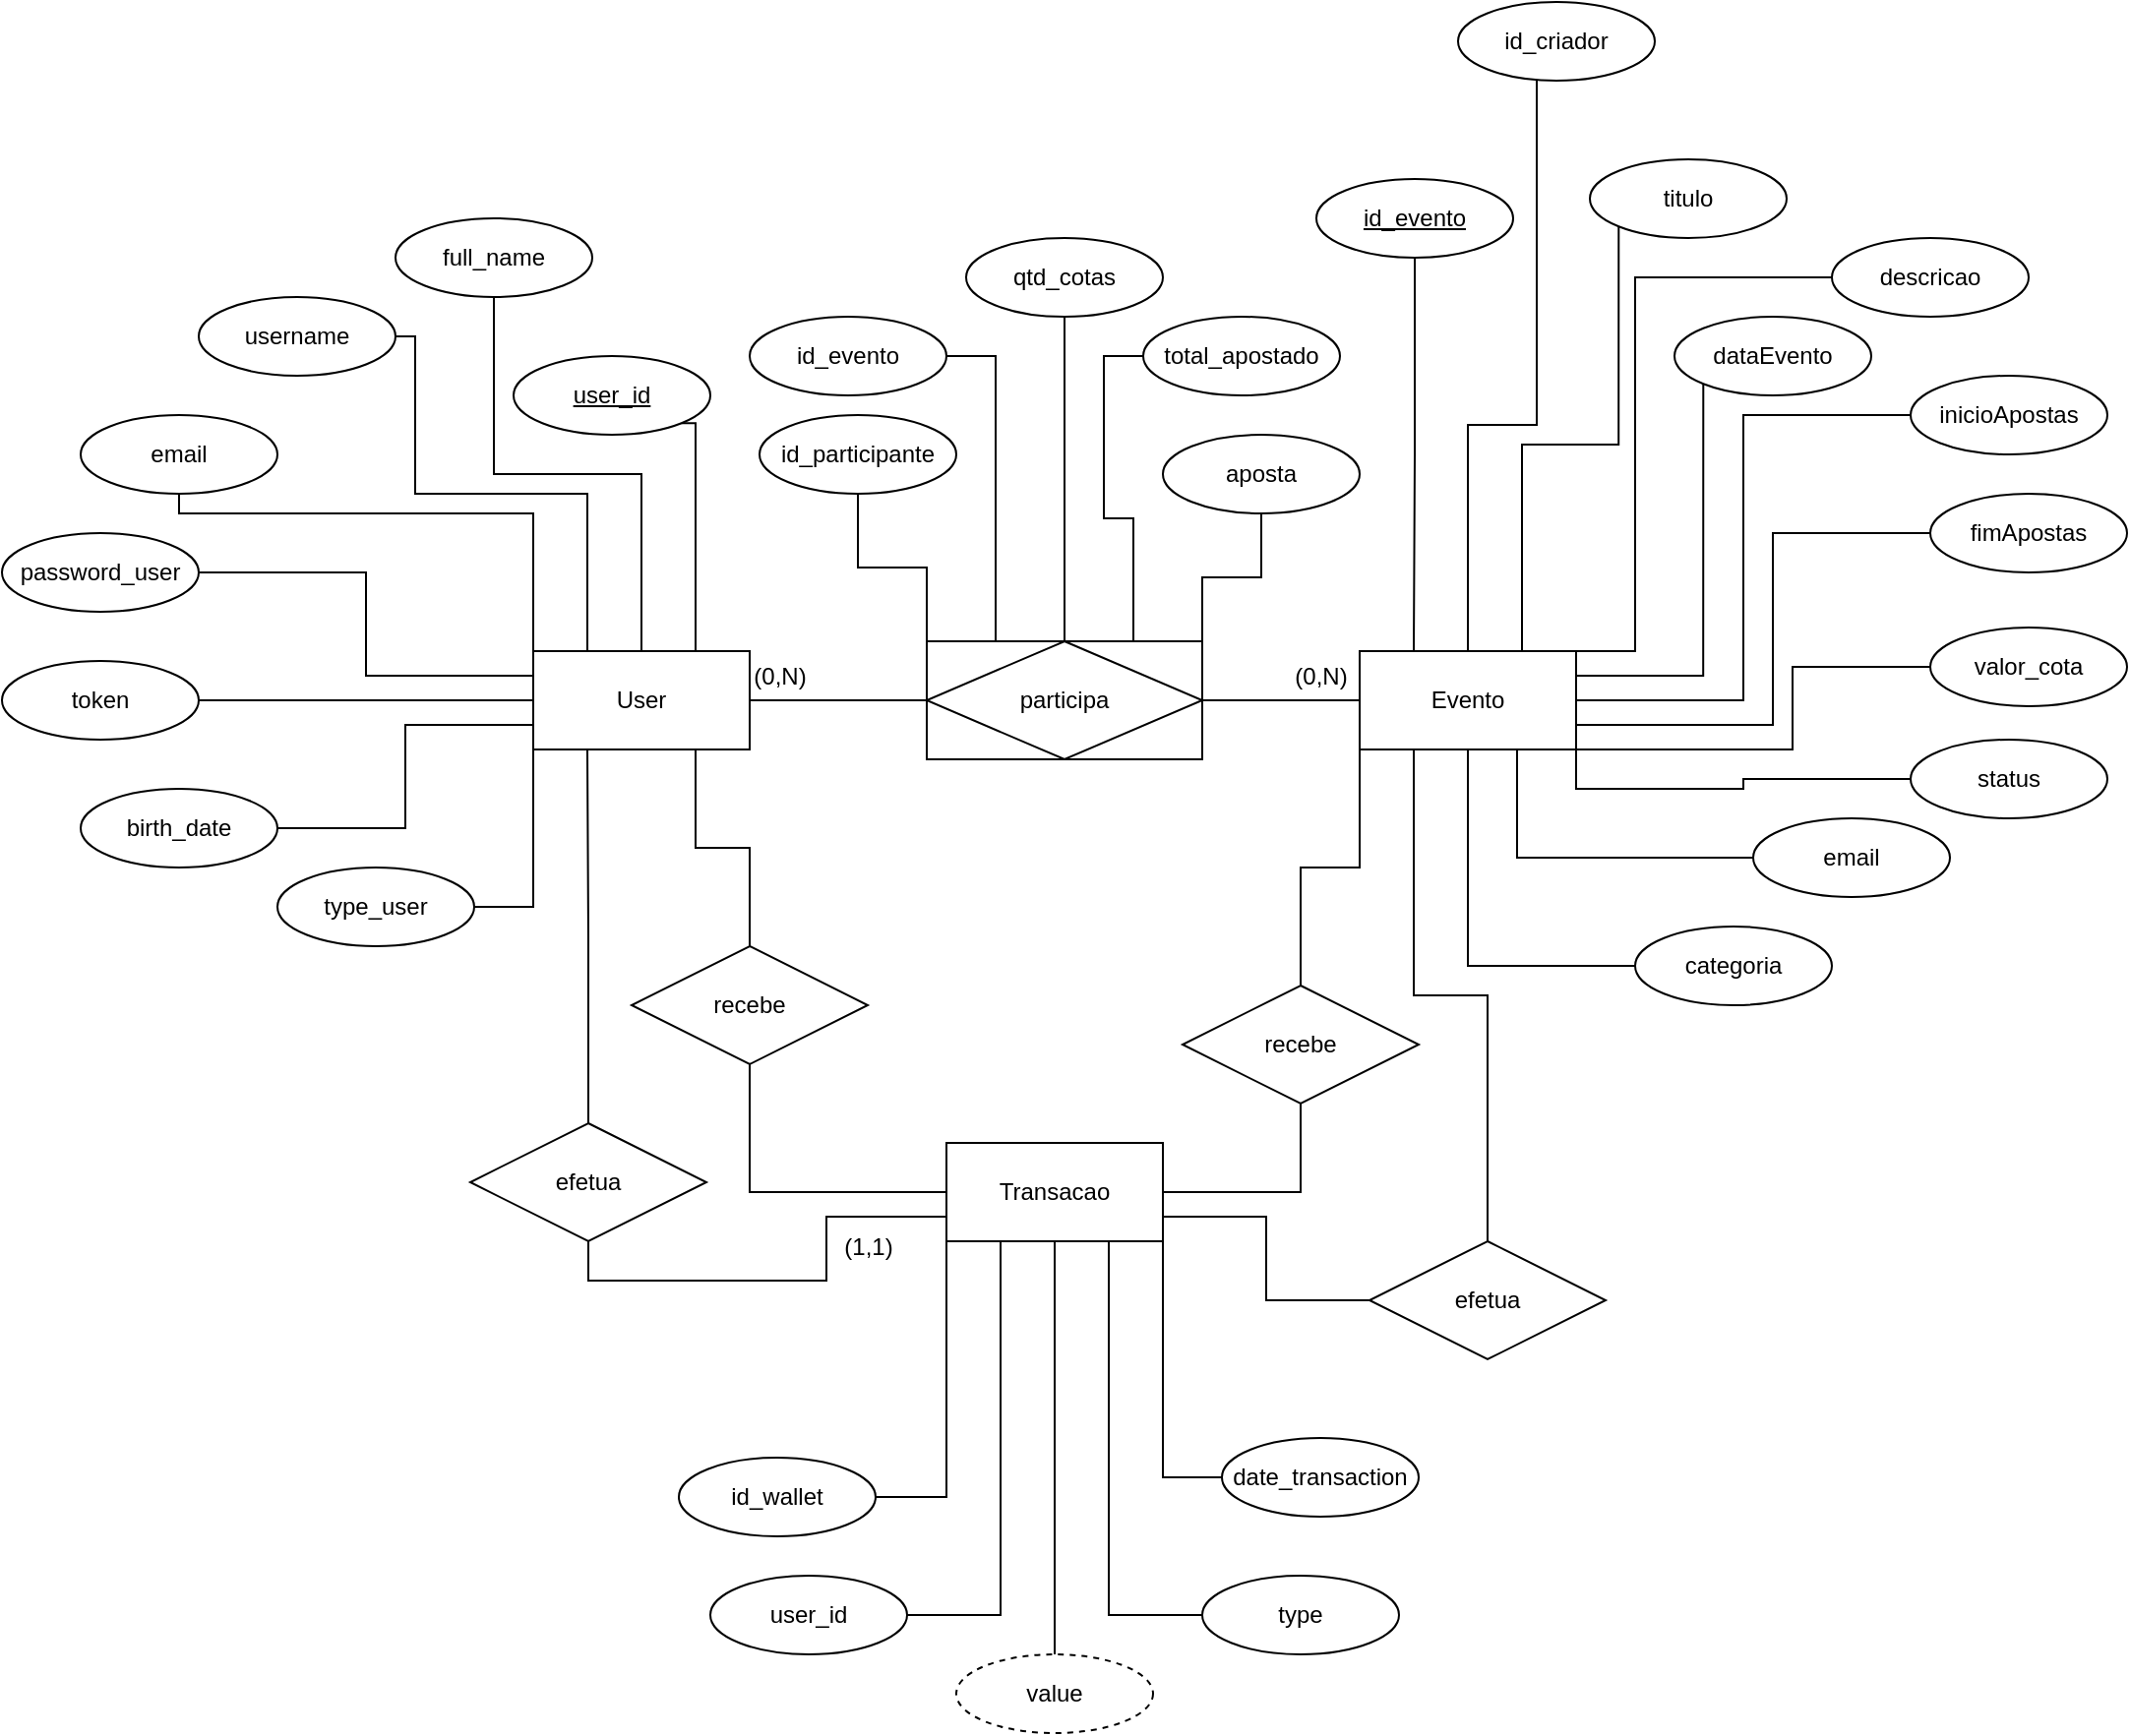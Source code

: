 <mxfile version="24.8.8">
  <diagram name="Página-1" id="5mEMJhIlEcL7aSmi_sAd">
    <mxGraphModel dx="731" dy="1912" grid="1" gridSize="10" guides="1" tooltips="1" connect="1" arrows="1" fold="1" page="1" pageScale="1" pageWidth="827" pageHeight="1169" math="0" shadow="0">
      <root>
        <mxCell id="0" />
        <mxCell id="1" parent="0" />
        <mxCell id="N1sWcdyMUlxC5ZAMrTBQ-1" value="User" style="html=1;whiteSpace=wrap;" vertex="1" parent="1">
          <mxGeometry x="290" y="210" width="110" height="50" as="geometry" />
        </mxCell>
        <mxCell id="N1sWcdyMUlxC5ZAMrTBQ-2" value="Transacao" style="html=1;whiteSpace=wrap;" vertex="1" parent="1">
          <mxGeometry x="500" y="460" width="110" height="50" as="geometry" />
        </mxCell>
        <mxCell id="N1sWcdyMUlxC5ZAMrTBQ-57" style="edgeStyle=orthogonalEdgeStyle;rounded=0;orthogonalLoop=1;jettySize=auto;html=1;entryX=0.5;entryY=0;entryDx=0;entryDy=0;exitX=0.25;exitY=1;exitDx=0;exitDy=0;endArrow=none;endFill=0;" edge="1" parent="1" source="N1sWcdyMUlxC5ZAMrTBQ-3" target="N1sWcdyMUlxC5ZAMrTBQ-58">
          <mxGeometry relative="1" as="geometry">
            <mxPoint x="740" y="340" as="targetPoint" />
          </mxGeometry>
        </mxCell>
        <mxCell id="N1sWcdyMUlxC5ZAMrTBQ-92" style="edgeStyle=orthogonalEdgeStyle;rounded=0;orthogonalLoop=1;jettySize=auto;html=1;exitX=0.75;exitY=0;exitDx=0;exitDy=0;entryX=0;entryY=1;entryDx=0;entryDy=0;endArrow=none;endFill=0;" edge="1" parent="1" source="N1sWcdyMUlxC5ZAMrTBQ-3" target="N1sWcdyMUlxC5ZAMrTBQ-76">
          <mxGeometry relative="1" as="geometry" />
        </mxCell>
        <mxCell id="N1sWcdyMUlxC5ZAMrTBQ-93" style="edgeStyle=orthogonalEdgeStyle;rounded=0;orthogonalLoop=1;jettySize=auto;html=1;exitX=1;exitY=0.25;exitDx=0;exitDy=0;entryX=0;entryY=1;entryDx=0;entryDy=0;endArrow=none;endFill=0;" edge="1" parent="1" source="N1sWcdyMUlxC5ZAMrTBQ-3" target="N1sWcdyMUlxC5ZAMrTBQ-77">
          <mxGeometry relative="1" as="geometry" />
        </mxCell>
        <mxCell id="N1sWcdyMUlxC5ZAMrTBQ-94" style="edgeStyle=orthogonalEdgeStyle;rounded=0;orthogonalLoop=1;jettySize=auto;html=1;exitX=1;exitY=0.5;exitDx=0;exitDy=0;entryX=0;entryY=0.5;entryDx=0;entryDy=0;endArrow=none;endFill=0;" edge="1" parent="1" source="N1sWcdyMUlxC5ZAMrTBQ-3" target="N1sWcdyMUlxC5ZAMrTBQ-78">
          <mxGeometry relative="1" as="geometry" />
        </mxCell>
        <mxCell id="N1sWcdyMUlxC5ZAMrTBQ-95" style="edgeStyle=orthogonalEdgeStyle;rounded=0;orthogonalLoop=1;jettySize=auto;html=1;exitX=1;exitY=0.75;exitDx=0;exitDy=0;entryX=0;entryY=0.5;entryDx=0;entryDy=0;endArrow=none;endFill=0;" edge="1" parent="1" source="N1sWcdyMUlxC5ZAMrTBQ-3" target="N1sWcdyMUlxC5ZAMrTBQ-81">
          <mxGeometry relative="1" as="geometry">
            <Array as="points">
              <mxPoint x="920" y="248" />
              <mxPoint x="920" y="150" />
            </Array>
          </mxGeometry>
        </mxCell>
        <mxCell id="N1sWcdyMUlxC5ZAMrTBQ-96" style="edgeStyle=orthogonalEdgeStyle;rounded=0;orthogonalLoop=1;jettySize=auto;html=1;exitX=1;exitY=1;exitDx=0;exitDy=0;entryX=0;entryY=0.5;entryDx=0;entryDy=0;endArrow=none;endFill=0;" edge="1" parent="1" source="N1sWcdyMUlxC5ZAMrTBQ-3" target="N1sWcdyMUlxC5ZAMrTBQ-82">
          <mxGeometry relative="1" as="geometry">
            <Array as="points">
              <mxPoint x="930" y="260" />
              <mxPoint x="930" y="218" />
            </Array>
          </mxGeometry>
        </mxCell>
        <mxCell id="N1sWcdyMUlxC5ZAMrTBQ-98" style="edgeStyle=orthogonalEdgeStyle;rounded=0;orthogonalLoop=1;jettySize=auto;html=1;exitX=1;exitY=1;exitDx=0;exitDy=0;entryX=0;entryY=0.5;entryDx=0;entryDy=0;endArrow=none;endFill=0;" edge="1" parent="1" source="N1sWcdyMUlxC5ZAMrTBQ-3" target="N1sWcdyMUlxC5ZAMrTBQ-83">
          <mxGeometry relative="1" as="geometry" />
        </mxCell>
        <mxCell id="N1sWcdyMUlxC5ZAMrTBQ-3" value="Evento" style="html=1;whiteSpace=wrap;" vertex="1" parent="1">
          <mxGeometry x="710" y="210" width="110" height="50" as="geometry" />
        </mxCell>
        <mxCell id="N1sWcdyMUlxC5ZAMrTBQ-18" style="edgeStyle=orthogonalEdgeStyle;rounded=0;orthogonalLoop=1;jettySize=auto;html=1;entryX=0;entryY=0;entryDx=0;entryDy=0;endArrow=none;endFill=0;" edge="1" parent="1" source="N1sWcdyMUlxC5ZAMrTBQ-5" target="N1sWcdyMUlxC5ZAMrTBQ-1">
          <mxGeometry relative="1" as="geometry">
            <Array as="points">
              <mxPoint x="110" y="140" />
              <mxPoint x="290" y="140" />
            </Array>
          </mxGeometry>
        </mxCell>
        <mxCell id="N1sWcdyMUlxC5ZAMrTBQ-5" value="email" style="ellipse;whiteSpace=wrap;html=1;align=center;" vertex="1" parent="1">
          <mxGeometry x="60" y="90" width="100" height="40" as="geometry" />
        </mxCell>
        <mxCell id="N1sWcdyMUlxC5ZAMrTBQ-19" style="edgeStyle=orthogonalEdgeStyle;rounded=0;orthogonalLoop=1;jettySize=auto;html=1;entryX=0;entryY=0.25;entryDx=0;entryDy=0;endArrow=none;endFill=0;" edge="1" parent="1" source="N1sWcdyMUlxC5ZAMrTBQ-6" target="N1sWcdyMUlxC5ZAMrTBQ-1">
          <mxGeometry relative="1" as="geometry">
            <mxPoint x="180" y="220" as="targetPoint" />
          </mxGeometry>
        </mxCell>
        <mxCell id="N1sWcdyMUlxC5ZAMrTBQ-6" value="password_user" style="ellipse;whiteSpace=wrap;html=1;align=center;" vertex="1" parent="1">
          <mxGeometry x="20" y="150" width="100" height="40" as="geometry" />
        </mxCell>
        <mxCell id="N1sWcdyMUlxC5ZAMrTBQ-20" style="edgeStyle=orthogonalEdgeStyle;rounded=0;orthogonalLoop=1;jettySize=auto;html=1;entryX=0;entryY=0.5;entryDx=0;entryDy=0;endArrow=none;endFill=0;" edge="1" parent="1" source="N1sWcdyMUlxC5ZAMrTBQ-7" target="N1sWcdyMUlxC5ZAMrTBQ-1">
          <mxGeometry relative="1" as="geometry" />
        </mxCell>
        <mxCell id="N1sWcdyMUlxC5ZAMrTBQ-7" value="token" style="ellipse;whiteSpace=wrap;html=1;align=center;" vertex="1" parent="1">
          <mxGeometry x="20" y="215" width="100" height="40" as="geometry" />
        </mxCell>
        <mxCell id="N1sWcdyMUlxC5ZAMrTBQ-21" style="edgeStyle=orthogonalEdgeStyle;rounded=0;orthogonalLoop=1;jettySize=auto;html=1;entryX=0;entryY=0.75;entryDx=0;entryDy=0;endArrow=none;endFill=0;" edge="1" parent="1" source="N1sWcdyMUlxC5ZAMrTBQ-8" target="N1sWcdyMUlxC5ZAMrTBQ-1">
          <mxGeometry relative="1" as="geometry" />
        </mxCell>
        <mxCell id="N1sWcdyMUlxC5ZAMrTBQ-8" value="birth_date" style="ellipse;whiteSpace=wrap;html=1;align=center;" vertex="1" parent="1">
          <mxGeometry x="60" y="280" width="100" height="40" as="geometry" />
        </mxCell>
        <mxCell id="N1sWcdyMUlxC5ZAMrTBQ-22" style="edgeStyle=orthogonalEdgeStyle;rounded=0;orthogonalLoop=1;jettySize=auto;html=1;entryX=0;entryY=1;entryDx=0;entryDy=0;endArrow=none;endFill=0;" edge="1" parent="1" source="N1sWcdyMUlxC5ZAMrTBQ-9" target="N1sWcdyMUlxC5ZAMrTBQ-1">
          <mxGeometry relative="1" as="geometry">
            <mxPoint x="300" y="300" as="targetPoint" />
          </mxGeometry>
        </mxCell>
        <mxCell id="N1sWcdyMUlxC5ZAMrTBQ-9" value="type_user" style="ellipse;whiteSpace=wrap;html=1;align=center;" vertex="1" parent="1">
          <mxGeometry x="160" y="320" width="100" height="40" as="geometry" />
        </mxCell>
        <mxCell id="N1sWcdyMUlxC5ZAMrTBQ-17" style="edgeStyle=orthogonalEdgeStyle;rounded=0;orthogonalLoop=1;jettySize=auto;html=1;entryX=0.25;entryY=0;entryDx=0;entryDy=0;endArrow=none;endFill=0;" edge="1" parent="1" source="N1sWcdyMUlxC5ZAMrTBQ-10" target="N1sWcdyMUlxC5ZAMrTBQ-1">
          <mxGeometry relative="1" as="geometry">
            <Array as="points">
              <mxPoint x="230" y="50" />
              <mxPoint x="230" y="130" />
              <mxPoint x="317" y="130" />
            </Array>
          </mxGeometry>
        </mxCell>
        <mxCell id="N1sWcdyMUlxC5ZAMrTBQ-10" value="username" style="ellipse;whiteSpace=wrap;html=1;align=center;" vertex="1" parent="1">
          <mxGeometry x="120" y="30" width="100" height="40" as="geometry" />
        </mxCell>
        <mxCell id="N1sWcdyMUlxC5ZAMrTBQ-16" style="edgeStyle=orthogonalEdgeStyle;rounded=0;orthogonalLoop=1;jettySize=auto;html=1;entryX=0.5;entryY=0;entryDx=0;entryDy=0;endArrow=none;endFill=0;" edge="1" parent="1" source="N1sWcdyMUlxC5ZAMrTBQ-11" target="N1sWcdyMUlxC5ZAMrTBQ-1">
          <mxGeometry relative="1" as="geometry" />
        </mxCell>
        <mxCell id="N1sWcdyMUlxC5ZAMrTBQ-11" value="full_name" style="ellipse;whiteSpace=wrap;html=1;align=center;" vertex="1" parent="1">
          <mxGeometry x="220" y="-10" width="100" height="40" as="geometry" />
        </mxCell>
        <mxCell id="N1sWcdyMUlxC5ZAMrTBQ-15" style="edgeStyle=orthogonalEdgeStyle;rounded=0;orthogonalLoop=1;jettySize=auto;html=1;exitX=1;exitY=1;exitDx=0;exitDy=0;entryX=0.75;entryY=0;entryDx=0;entryDy=0;endArrow=none;endFill=0;" edge="1" parent="1" source="N1sWcdyMUlxC5ZAMrTBQ-12" target="N1sWcdyMUlxC5ZAMrTBQ-1">
          <mxGeometry relative="1" as="geometry">
            <mxPoint x="440" y="150" as="targetPoint" />
            <Array as="points">
              <mxPoint x="373" y="94" />
            </Array>
          </mxGeometry>
        </mxCell>
        <mxCell id="N1sWcdyMUlxC5ZAMrTBQ-12" value="user_id" style="ellipse;whiteSpace=wrap;html=1;align=center;fontStyle=4" vertex="1" parent="1">
          <mxGeometry x="280" y="60" width="100" height="40" as="geometry" />
        </mxCell>
        <mxCell id="N1sWcdyMUlxC5ZAMrTBQ-85" style="edgeStyle=orthogonalEdgeStyle;rounded=0;orthogonalLoop=1;jettySize=auto;html=1;entryX=0.25;entryY=0;entryDx=0;entryDy=0;endArrow=none;endFill=0;" edge="1" parent="1" source="N1sWcdyMUlxC5ZAMrTBQ-23" target="N1sWcdyMUlxC5ZAMrTBQ-3">
          <mxGeometry relative="1" as="geometry" />
        </mxCell>
        <mxCell id="N1sWcdyMUlxC5ZAMrTBQ-23" value="id_evento" style="ellipse;whiteSpace=wrap;html=1;align=center;fontStyle=4;" vertex="1" parent="1">
          <mxGeometry x="688" y="-30" width="100" height="40" as="geometry" />
        </mxCell>
        <mxCell id="N1sWcdyMUlxC5ZAMrTBQ-89" style="edgeStyle=orthogonalEdgeStyle;rounded=0;orthogonalLoop=1;jettySize=auto;html=1;entryX=0.5;entryY=0;entryDx=0;entryDy=0;endArrow=none;endFill=0;" edge="1" parent="1" source="N1sWcdyMUlxC5ZAMrTBQ-24" target="N1sWcdyMUlxC5ZAMrTBQ-3">
          <mxGeometry relative="1" as="geometry">
            <Array as="points">
              <mxPoint x="800" y="95" />
              <mxPoint x="765" y="95" />
            </Array>
          </mxGeometry>
        </mxCell>
        <mxCell id="N1sWcdyMUlxC5ZAMrTBQ-24" value="id_criador" style="ellipse;whiteSpace=wrap;html=1;align=center;" vertex="1" parent="1">
          <mxGeometry x="760" y="-120" width="100" height="40" as="geometry" />
        </mxCell>
        <mxCell id="N1sWcdyMUlxC5ZAMrTBQ-29" style="edgeStyle=orthogonalEdgeStyle;rounded=0;orthogonalLoop=1;jettySize=auto;html=1;entryX=1;entryY=0;entryDx=0;entryDy=0;endArrow=none;endFill=0;" edge="1" parent="1" source="N1sWcdyMUlxC5ZAMrTBQ-26" target="N1sWcdyMUlxC5ZAMrTBQ-3">
          <mxGeometry relative="1" as="geometry">
            <Array as="points">
              <mxPoint x="850" y="20" />
              <mxPoint x="850" y="210" />
            </Array>
          </mxGeometry>
        </mxCell>
        <mxCell id="N1sWcdyMUlxC5ZAMrTBQ-26" value="descricao" style="ellipse;whiteSpace=wrap;html=1;align=center;" vertex="1" parent="1">
          <mxGeometry x="950" width="100" height="40" as="geometry" />
        </mxCell>
        <mxCell id="N1sWcdyMUlxC5ZAMrTBQ-34" style="edgeStyle=orthogonalEdgeStyle;rounded=0;orthogonalLoop=1;jettySize=auto;html=1;entryX=0;entryY=0.5;entryDx=0;entryDy=0;exitX=1;exitY=0.5;exitDx=0;exitDy=0;endArrow=none;endFill=0;" edge="1" parent="1" source="N1sWcdyMUlxC5ZAMrTBQ-37" target="N1sWcdyMUlxC5ZAMrTBQ-3">
          <mxGeometry relative="1" as="geometry">
            <mxPoint x="620" y="235" as="sourcePoint" />
          </mxGeometry>
        </mxCell>
        <mxCell id="N1sWcdyMUlxC5ZAMrTBQ-36" style="edgeStyle=orthogonalEdgeStyle;rounded=0;orthogonalLoop=1;jettySize=auto;html=1;entryX=1;entryY=0.5;entryDx=0;entryDy=0;exitX=0;exitY=0.5;exitDx=0;exitDy=0;endArrow=none;endFill=0;" edge="1" parent="1" source="N1sWcdyMUlxC5ZAMrTBQ-37" target="N1sWcdyMUlxC5ZAMrTBQ-1">
          <mxGeometry relative="1" as="geometry">
            <mxPoint x="500" y="235" as="sourcePoint" />
          </mxGeometry>
        </mxCell>
        <mxCell id="N1sWcdyMUlxC5ZAMrTBQ-35" value="(0,N)" style="text;html=1;align=center;verticalAlign=middle;resizable=0;points=[];autosize=1;strokeColor=none;fillColor=none;" vertex="1" parent="1">
          <mxGeometry x="665" y="208" width="50" height="30" as="geometry" />
        </mxCell>
        <mxCell id="N1sWcdyMUlxC5ZAMrTBQ-37" value="participa" style="shape=associativeEntity;whiteSpace=wrap;html=1;align=center;" vertex="1" parent="1">
          <mxGeometry x="490" y="205" width="140" height="60" as="geometry" />
        </mxCell>
        <mxCell id="N1sWcdyMUlxC5ZAMrTBQ-38" value="(0,N)" style="text;html=1;align=center;verticalAlign=middle;resizable=0;points=[];autosize=1;strokeColor=none;fillColor=none;" vertex="1" parent="1">
          <mxGeometry x="390" y="208" width="50" height="30" as="geometry" />
        </mxCell>
        <mxCell id="N1sWcdyMUlxC5ZAMrTBQ-40" style="edgeStyle=orthogonalEdgeStyle;rounded=0;orthogonalLoop=1;jettySize=auto;html=1;entryX=0;entryY=0;entryDx=0;entryDy=0;endArrow=none;endFill=0;" edge="1" parent="1" source="N1sWcdyMUlxC5ZAMrTBQ-39" target="N1sWcdyMUlxC5ZAMrTBQ-37">
          <mxGeometry relative="1" as="geometry" />
        </mxCell>
        <mxCell id="N1sWcdyMUlxC5ZAMrTBQ-39" value="id_participante" style="ellipse;whiteSpace=wrap;html=1;align=center;" vertex="1" parent="1">
          <mxGeometry x="405" y="90" width="100" height="40" as="geometry" />
        </mxCell>
        <mxCell id="N1sWcdyMUlxC5ZAMrTBQ-42" style="edgeStyle=orthogonalEdgeStyle;rounded=0;orthogonalLoop=1;jettySize=auto;html=1;entryX=0.25;entryY=0;entryDx=0;entryDy=0;exitX=1;exitY=0.5;exitDx=0;exitDy=0;endArrow=none;endFill=0;" edge="1" parent="1" source="N1sWcdyMUlxC5ZAMrTBQ-41" target="N1sWcdyMUlxC5ZAMrTBQ-37">
          <mxGeometry relative="1" as="geometry" />
        </mxCell>
        <mxCell id="N1sWcdyMUlxC5ZAMrTBQ-41" value="id_evento" style="ellipse;whiteSpace=wrap;html=1;align=center;" vertex="1" parent="1">
          <mxGeometry x="400" y="40" width="100" height="40" as="geometry" />
        </mxCell>
        <mxCell id="N1sWcdyMUlxC5ZAMrTBQ-44" style="edgeStyle=orthogonalEdgeStyle;rounded=0;orthogonalLoop=1;jettySize=auto;html=1;entryX=0.5;entryY=0;entryDx=0;entryDy=0;endArrow=none;endFill=0;" edge="1" parent="1" source="N1sWcdyMUlxC5ZAMrTBQ-43" target="N1sWcdyMUlxC5ZAMrTBQ-37">
          <mxGeometry relative="1" as="geometry" />
        </mxCell>
        <mxCell id="N1sWcdyMUlxC5ZAMrTBQ-43" value="qtd_cotas" style="ellipse;whiteSpace=wrap;html=1;align=center;" vertex="1" parent="1">
          <mxGeometry x="510" width="100" height="40" as="geometry" />
        </mxCell>
        <mxCell id="N1sWcdyMUlxC5ZAMrTBQ-47" style="edgeStyle=orthogonalEdgeStyle;rounded=0;orthogonalLoop=1;jettySize=auto;html=1;entryX=0.75;entryY=0;entryDx=0;entryDy=0;exitX=0;exitY=0.5;exitDx=0;exitDy=0;endArrow=none;endFill=0;" edge="1" parent="1" source="N1sWcdyMUlxC5ZAMrTBQ-46" target="N1sWcdyMUlxC5ZAMrTBQ-37">
          <mxGeometry relative="1" as="geometry" />
        </mxCell>
        <mxCell id="N1sWcdyMUlxC5ZAMrTBQ-46" value="total_apostado" style="ellipse;whiteSpace=wrap;html=1;align=center;" vertex="1" parent="1">
          <mxGeometry x="600" y="40" width="100" height="40" as="geometry" />
        </mxCell>
        <mxCell id="N1sWcdyMUlxC5ZAMrTBQ-49" style="edgeStyle=orthogonalEdgeStyle;rounded=0;orthogonalLoop=1;jettySize=auto;html=1;entryX=1;entryY=0;entryDx=0;entryDy=0;endArrow=none;endFill=0;" edge="1" parent="1" source="N1sWcdyMUlxC5ZAMrTBQ-48" target="N1sWcdyMUlxC5ZAMrTBQ-37">
          <mxGeometry relative="1" as="geometry" />
        </mxCell>
        <mxCell id="N1sWcdyMUlxC5ZAMrTBQ-48" value="aposta" style="ellipse;whiteSpace=wrap;html=1;align=center;" vertex="1" parent="1">
          <mxGeometry x="610" y="100" width="100" height="40" as="geometry" />
        </mxCell>
        <mxCell id="N1sWcdyMUlxC5ZAMrTBQ-52" style="edgeStyle=orthogonalEdgeStyle;rounded=0;orthogonalLoop=1;jettySize=auto;html=1;entryX=0.25;entryY=1;entryDx=0;entryDy=0;endArrow=none;endFill=0;" edge="1" parent="1" source="N1sWcdyMUlxC5ZAMrTBQ-50" target="N1sWcdyMUlxC5ZAMrTBQ-1">
          <mxGeometry relative="1" as="geometry" />
        </mxCell>
        <mxCell id="N1sWcdyMUlxC5ZAMrTBQ-60" style="edgeStyle=orthogonalEdgeStyle;rounded=0;orthogonalLoop=1;jettySize=auto;html=1;entryX=0;entryY=0.75;entryDx=0;entryDy=0;exitX=0.5;exitY=1;exitDx=0;exitDy=0;endArrow=none;endFill=0;" edge="1" parent="1" source="N1sWcdyMUlxC5ZAMrTBQ-50" target="N1sWcdyMUlxC5ZAMrTBQ-2">
          <mxGeometry relative="1" as="geometry" />
        </mxCell>
        <mxCell id="N1sWcdyMUlxC5ZAMrTBQ-50" value="efetua" style="shape=rhombus;perimeter=rhombusPerimeter;whiteSpace=wrap;html=1;align=center;" vertex="1" parent="1">
          <mxGeometry x="258" y="450" width="120" height="60" as="geometry" />
        </mxCell>
        <mxCell id="N1sWcdyMUlxC5ZAMrTBQ-54" style="edgeStyle=orthogonalEdgeStyle;rounded=0;orthogonalLoop=1;jettySize=auto;html=1;entryX=0.75;entryY=1;entryDx=0;entryDy=0;endArrow=none;endFill=0;" edge="1" parent="1" source="N1sWcdyMUlxC5ZAMrTBQ-51" target="N1sWcdyMUlxC5ZAMrTBQ-1">
          <mxGeometry relative="1" as="geometry" />
        </mxCell>
        <mxCell id="N1sWcdyMUlxC5ZAMrTBQ-56" style="edgeStyle=orthogonalEdgeStyle;rounded=0;orthogonalLoop=1;jettySize=auto;html=1;entryX=0;entryY=0.5;entryDx=0;entryDy=0;exitX=0.5;exitY=1;exitDx=0;exitDy=0;endArrow=none;endFill=0;" edge="1" parent="1" source="N1sWcdyMUlxC5ZAMrTBQ-51" target="N1sWcdyMUlxC5ZAMrTBQ-2">
          <mxGeometry relative="1" as="geometry" />
        </mxCell>
        <mxCell id="N1sWcdyMUlxC5ZAMrTBQ-51" value="recebe" style="shape=rhombus;perimeter=rhombusPerimeter;whiteSpace=wrap;html=1;align=center;" vertex="1" parent="1">
          <mxGeometry x="340" y="360" width="120" height="60" as="geometry" />
        </mxCell>
        <mxCell id="N1sWcdyMUlxC5ZAMrTBQ-59" style="edgeStyle=orthogonalEdgeStyle;rounded=0;orthogonalLoop=1;jettySize=auto;html=1;entryX=1;entryY=0.75;entryDx=0;entryDy=0;endArrow=none;endFill=0;" edge="1" parent="1" source="N1sWcdyMUlxC5ZAMrTBQ-58" target="N1sWcdyMUlxC5ZAMrTBQ-2">
          <mxGeometry relative="1" as="geometry" />
        </mxCell>
        <mxCell id="N1sWcdyMUlxC5ZAMrTBQ-58" value="efetua" style="shape=rhombus;perimeter=rhombusPerimeter;whiteSpace=wrap;html=1;align=center;" vertex="1" parent="1">
          <mxGeometry x="715" y="510" width="120" height="60" as="geometry" />
        </mxCell>
        <mxCell id="N1sWcdyMUlxC5ZAMrTBQ-62" style="edgeStyle=orthogonalEdgeStyle;rounded=0;orthogonalLoop=1;jettySize=auto;html=1;entryX=1;entryY=0.5;entryDx=0;entryDy=0;exitX=0.5;exitY=1;exitDx=0;exitDy=0;endArrow=none;endFill=0;" edge="1" parent="1" source="N1sWcdyMUlxC5ZAMrTBQ-61" target="N1sWcdyMUlxC5ZAMrTBQ-2">
          <mxGeometry relative="1" as="geometry" />
        </mxCell>
        <mxCell id="N1sWcdyMUlxC5ZAMrTBQ-63" style="edgeStyle=orthogonalEdgeStyle;rounded=0;orthogonalLoop=1;jettySize=auto;html=1;entryX=0;entryY=1;entryDx=0;entryDy=0;endArrow=none;endFill=0;" edge="1" parent="1" source="N1sWcdyMUlxC5ZAMrTBQ-61" target="N1sWcdyMUlxC5ZAMrTBQ-3">
          <mxGeometry relative="1" as="geometry" />
        </mxCell>
        <mxCell id="N1sWcdyMUlxC5ZAMrTBQ-61" value="recebe" style="shape=rhombus;perimeter=rhombusPerimeter;whiteSpace=wrap;html=1;align=center;" vertex="1" parent="1">
          <mxGeometry x="620" y="380" width="120" height="60" as="geometry" />
        </mxCell>
        <mxCell id="N1sWcdyMUlxC5ZAMrTBQ-75" style="edgeStyle=orthogonalEdgeStyle;rounded=0;orthogonalLoop=1;jettySize=auto;html=1;entryX=0;entryY=1;entryDx=0;entryDy=0;endArrow=none;endFill=0;" edge="1" parent="1" source="N1sWcdyMUlxC5ZAMrTBQ-64" target="N1sWcdyMUlxC5ZAMrTBQ-2">
          <mxGeometry relative="1" as="geometry" />
        </mxCell>
        <mxCell id="N1sWcdyMUlxC5ZAMrTBQ-64" value="id_wallet&lt;span style=&quot;color: rgba(0, 0, 0, 0); font-family: monospace; font-size: 0px; text-align: start; text-wrap-mode: nowrap;&quot;&gt;%3CmxGraphModel%3E%3Croot%3E%3CmxCell%20id%3D%220%22%2F%3E%3CmxCell%20id%3D%221%22%20parent%3D%220%22%2F%3E%3CmxCell%20id%3D%222%22%20value%3D%22recebe%22%20style%3D%22shape%3Drhombus%3Bperimeter%3DrhombusPerimeter%3BwhiteSpace%3Dwrap%3Bhtml%3D1%3Balign%3Dcenter%3B%22%20vertex%3D%221%22%20parent%3D%221%22%3E%3CmxGeometry%20x%3D%22340%22%20y%3D%22360%22%20width%3D%22120%22%20height%3D%2260%22%20as%3D%22geometry%22%2F%3E%3C%2FmxCell%3E%3C%2Froot%3E%3C%2FmxGraphModel%3E&lt;/span&gt;" style="ellipse;whiteSpace=wrap;html=1;align=center;" vertex="1" parent="1">
          <mxGeometry x="364" y="620" width="100" height="40" as="geometry" />
        </mxCell>
        <mxCell id="N1sWcdyMUlxC5ZAMrTBQ-74" style="edgeStyle=orthogonalEdgeStyle;rounded=0;orthogonalLoop=1;jettySize=auto;html=1;entryX=0.25;entryY=1;entryDx=0;entryDy=0;endArrow=none;endFill=0;" edge="1" parent="1" source="N1sWcdyMUlxC5ZAMrTBQ-65" target="N1sWcdyMUlxC5ZAMrTBQ-2">
          <mxGeometry relative="1" as="geometry" />
        </mxCell>
        <mxCell id="N1sWcdyMUlxC5ZAMrTBQ-65" value="user_id" style="ellipse;whiteSpace=wrap;html=1;align=center;" vertex="1" parent="1">
          <mxGeometry x="380" y="680" width="100" height="40" as="geometry" />
        </mxCell>
        <mxCell id="N1sWcdyMUlxC5ZAMrTBQ-73" style="edgeStyle=orthogonalEdgeStyle;rounded=0;orthogonalLoop=1;jettySize=auto;html=1;entryX=0.75;entryY=1;entryDx=0;entryDy=0;endArrow=none;endFill=0;" edge="1" parent="1" source="N1sWcdyMUlxC5ZAMrTBQ-68" target="N1sWcdyMUlxC5ZAMrTBQ-2">
          <mxGeometry relative="1" as="geometry" />
        </mxCell>
        <mxCell id="N1sWcdyMUlxC5ZAMrTBQ-68" value="type" style="ellipse;whiteSpace=wrap;html=1;align=center;" vertex="1" parent="1">
          <mxGeometry x="630" y="680" width="100" height="40" as="geometry" />
        </mxCell>
        <mxCell id="N1sWcdyMUlxC5ZAMrTBQ-70" style="edgeStyle=orthogonalEdgeStyle;rounded=0;orthogonalLoop=1;jettySize=auto;html=1;entryX=0.5;entryY=1;entryDx=0;entryDy=0;endArrow=none;endFill=0;" edge="1" parent="1" source="N1sWcdyMUlxC5ZAMrTBQ-69" target="N1sWcdyMUlxC5ZAMrTBQ-2">
          <mxGeometry relative="1" as="geometry" />
        </mxCell>
        <mxCell id="N1sWcdyMUlxC5ZAMrTBQ-69" value="value" style="ellipse;whiteSpace=wrap;html=1;align=center;dashed=1;" vertex="1" parent="1">
          <mxGeometry x="505" y="720" width="100" height="40" as="geometry" />
        </mxCell>
        <mxCell id="N1sWcdyMUlxC5ZAMrTBQ-72" style="edgeStyle=orthogonalEdgeStyle;rounded=0;orthogonalLoop=1;jettySize=auto;html=1;entryX=1;entryY=1;entryDx=0;entryDy=0;endArrow=none;endFill=0;" edge="1" parent="1" source="N1sWcdyMUlxC5ZAMrTBQ-71" target="N1sWcdyMUlxC5ZAMrTBQ-2">
          <mxGeometry relative="1" as="geometry" />
        </mxCell>
        <mxCell id="N1sWcdyMUlxC5ZAMrTBQ-71" value="date_transaction" style="ellipse;whiteSpace=wrap;html=1;align=center;" vertex="1" parent="1">
          <mxGeometry x="640" y="610" width="100" height="40" as="geometry" />
        </mxCell>
        <mxCell id="N1sWcdyMUlxC5ZAMrTBQ-76" value="titulo" style="ellipse;whiteSpace=wrap;html=1;align=center;" vertex="1" parent="1">
          <mxGeometry x="827" y="-40" width="100" height="40" as="geometry" />
        </mxCell>
        <mxCell id="N1sWcdyMUlxC5ZAMrTBQ-77" value="dataEvento&lt;span style=&quot;color: rgba(0, 0, 0, 0); font-family: monospace; font-size: 0px; text-align: start; text-wrap-mode: nowrap;&quot;&gt;%3CmxGraphModel%3E%3Croot%3E%3CmxCell%20id%3D%220%22%2F%3E%3CmxCell%20id%3D%221%22%20parent%3D%220%22%2F%3E%3CmxCell%20id%3D%222%22%20value%3D%22descricao%22%20style%3D%22ellipse%3BwhiteSpace%3Dwrap%3Bhtml%3D1%3Balign%3Dcenter%3B%22%20vertex%3D%221%22%20parent%3D%221%22%3E%3CmxGeometry%20x%3D%22910%22%20y%3D%22280%22%20width%3D%22100%22%20height%3D%2240%22%20as%3D%22geometry%22%2F%3E%3C%2FmxCell%3E%3C%2Froot%3E%3C%2FmxGraphModel%3E&lt;/span&gt;" style="ellipse;whiteSpace=wrap;html=1;align=center;" vertex="1" parent="1">
          <mxGeometry x="870" y="40" width="100" height="40" as="geometry" />
        </mxCell>
        <mxCell id="N1sWcdyMUlxC5ZAMrTBQ-78" value="inicioApostas" style="ellipse;whiteSpace=wrap;html=1;align=center;" vertex="1" parent="1">
          <mxGeometry x="990" y="70" width="100" height="40" as="geometry" />
        </mxCell>
        <mxCell id="N1sWcdyMUlxC5ZAMrTBQ-81" value="fimApostas" style="ellipse;whiteSpace=wrap;html=1;align=center;" vertex="1" parent="1">
          <mxGeometry x="1000" y="130" width="100" height="40" as="geometry" />
        </mxCell>
        <mxCell id="N1sWcdyMUlxC5ZAMrTBQ-82" value="valor_cota" style="ellipse;whiteSpace=wrap;html=1;align=center;" vertex="1" parent="1">
          <mxGeometry x="1000" y="198" width="100" height="40" as="geometry" />
        </mxCell>
        <mxCell id="N1sWcdyMUlxC5ZAMrTBQ-83" value="status" style="ellipse;whiteSpace=wrap;html=1;align=center;" vertex="1" parent="1">
          <mxGeometry x="990" y="255" width="100" height="40" as="geometry" />
        </mxCell>
        <mxCell id="N1sWcdyMUlxC5ZAMrTBQ-100" style="edgeStyle=orthogonalEdgeStyle;rounded=0;orthogonalLoop=1;jettySize=auto;html=1;entryX=0.75;entryY=1;entryDx=0;entryDy=0;endArrow=none;endFill=0;" edge="1" parent="1" source="N1sWcdyMUlxC5ZAMrTBQ-99" target="N1sWcdyMUlxC5ZAMrTBQ-3">
          <mxGeometry relative="1" as="geometry">
            <Array as="points">
              <mxPoint x="790" y="315" />
              <mxPoint x="790" y="260" />
            </Array>
          </mxGeometry>
        </mxCell>
        <mxCell id="N1sWcdyMUlxC5ZAMrTBQ-99" value="email" style="ellipse;whiteSpace=wrap;html=1;align=center;" vertex="1" parent="1">
          <mxGeometry x="910" y="295" width="100" height="40" as="geometry" />
        </mxCell>
        <mxCell id="N1sWcdyMUlxC5ZAMrTBQ-102" style="edgeStyle=orthogonalEdgeStyle;rounded=0;orthogonalLoop=1;jettySize=auto;html=1;entryX=0.5;entryY=1;entryDx=0;entryDy=0;endArrow=none;endFill=0;" edge="1" parent="1" source="N1sWcdyMUlxC5ZAMrTBQ-101" target="N1sWcdyMUlxC5ZAMrTBQ-3">
          <mxGeometry relative="1" as="geometry" />
        </mxCell>
        <mxCell id="N1sWcdyMUlxC5ZAMrTBQ-101" value="categoria" style="ellipse;whiteSpace=wrap;html=1;align=center;" vertex="1" parent="1">
          <mxGeometry x="850" y="350" width="100" height="40" as="geometry" />
        </mxCell>
        <mxCell id="N1sWcdyMUlxC5ZAMrTBQ-104" value="(1,1)" style="text;html=1;align=center;verticalAlign=middle;resizable=0;points=[];autosize=1;strokeColor=none;fillColor=none;" vertex="1" parent="1">
          <mxGeometry x="435" y="498" width="50" height="30" as="geometry" />
        </mxCell>
      </root>
    </mxGraphModel>
  </diagram>
</mxfile>
